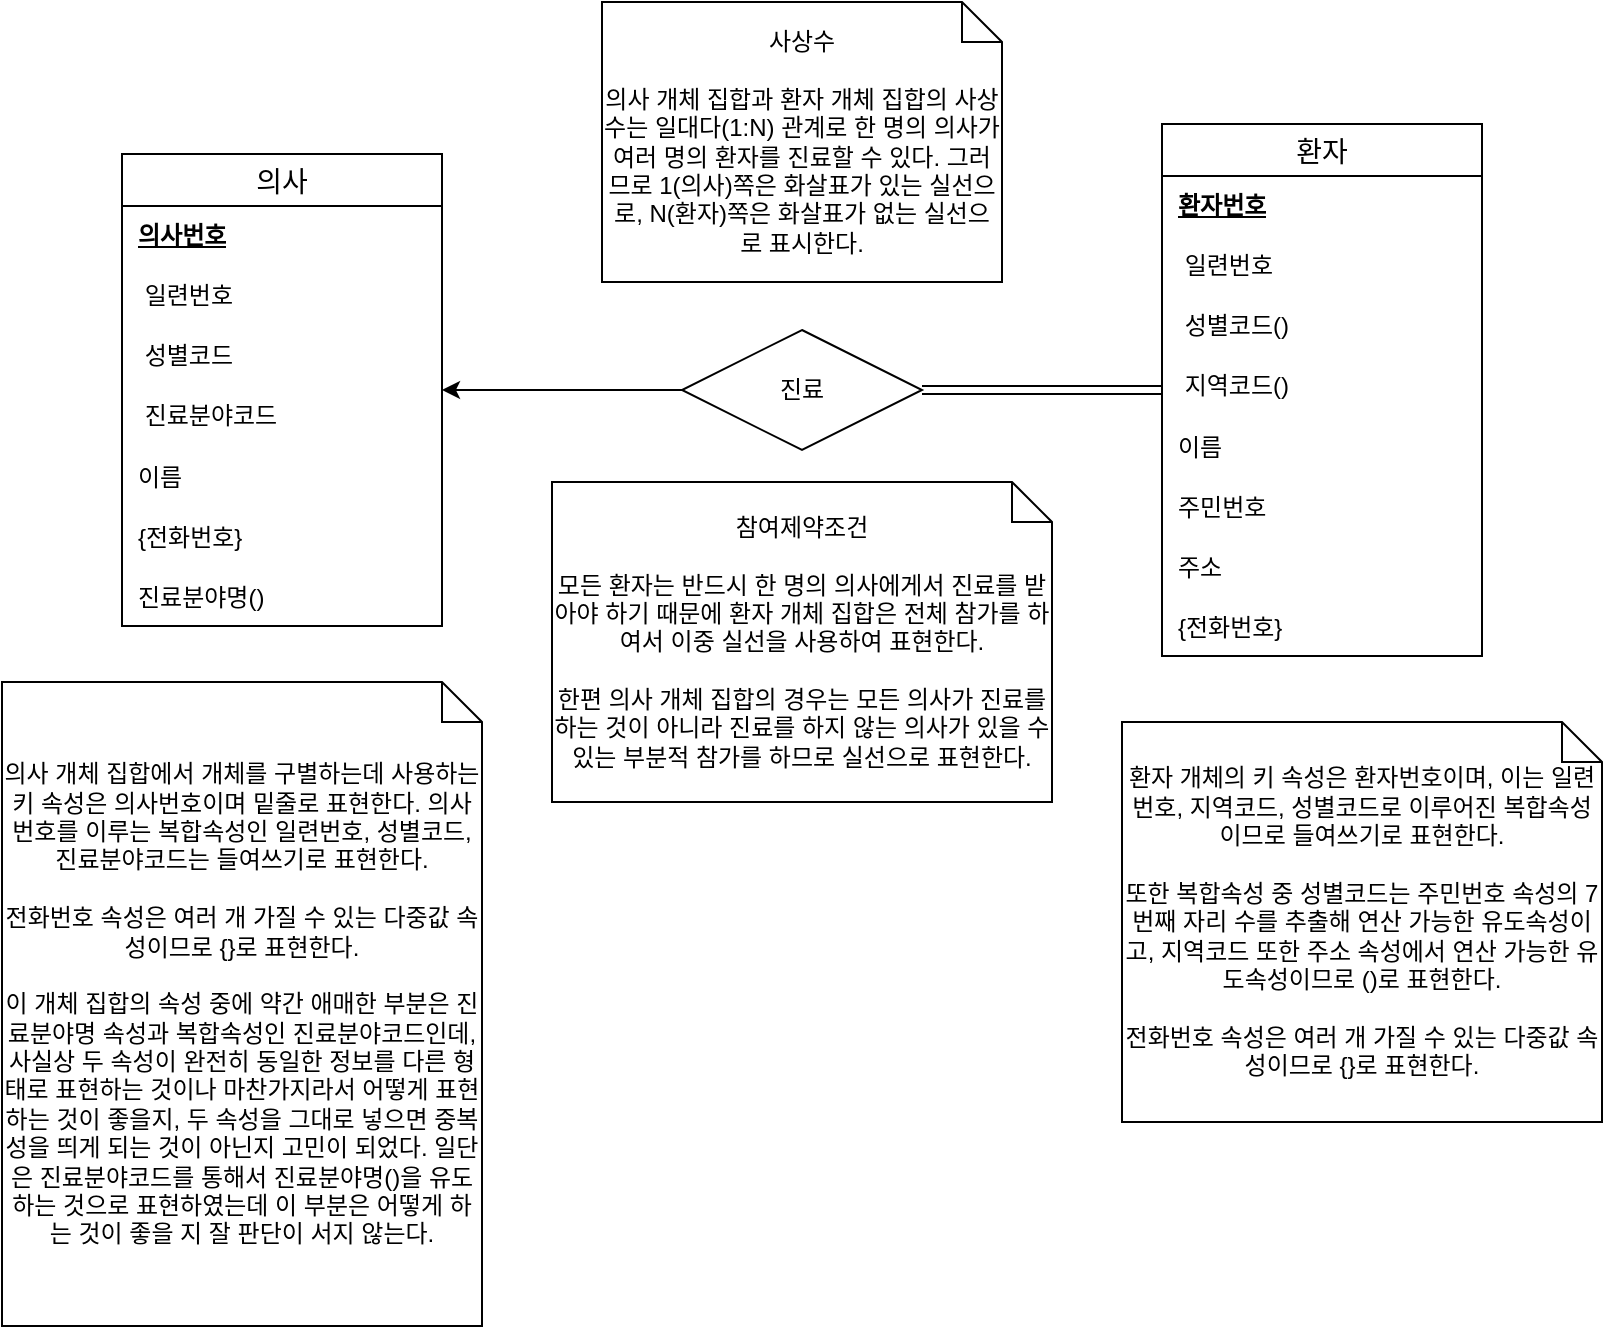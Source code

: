 <mxfile version="21.1.1" type="github">
  <diagram name="Page-1" id="oF7KvoZOpcJt9PM3kyQu">
    <mxGraphModel dx="1031" dy="676" grid="0" gridSize="10" guides="1" tooltips="1" connect="1" arrows="1" fold="1" page="1" pageScale="1" pageWidth="827" pageHeight="1169" math="0" shadow="0">
      <root>
        <mxCell id="0" />
        <mxCell id="1" parent="0" />
        <mxCell id="wM34gtoxZE7unvP0XhS7-49" value="&lt;div&gt;진료&lt;/div&gt;" style="shape=rhombus;perimeter=rhombusPerimeter;whiteSpace=wrap;html=1;align=center;" vertex="1" parent="1">
          <mxGeometry x="360" y="184" width="120" height="60" as="geometry" />
        </mxCell>
        <mxCell id="wM34gtoxZE7unvP0XhS7-50" value="" style="shape=link;html=1;rounded=0;" edge="1" parent="1" source="wM34gtoxZE7unvP0XhS7-54" target="wM34gtoxZE7unvP0XhS7-49">
          <mxGeometry relative="1" as="geometry">
            <mxPoint x="230" y="242.387" as="sourcePoint" />
            <mxPoint x="470" y="213.5" as="targetPoint" />
          </mxGeometry>
        </mxCell>
        <mxCell id="wM34gtoxZE7unvP0XhS7-54" value="환자" style="swimlane;fontStyle=0;childLayout=stackLayout;horizontal=1;startSize=26;horizontalStack=0;resizeParent=1;resizeParentMax=0;resizeLast=0;collapsible=1;marginBottom=0;align=center;fontSize=14;" vertex="1" parent="1">
          <mxGeometry x="600" y="81" width="160" height="266" as="geometry" />
        </mxCell>
        <mxCell id="wM34gtoxZE7unvP0XhS7-58" value="&lt;div&gt;환자번호&lt;/div&gt;" style="shape=partialRectangle;connectable=0;fillColor=none;top=0;left=0;bottom=0;right=0;align=left;spacingLeft=6;fontStyle=5;overflow=hidden;whiteSpace=wrap;html=1;" vertex="1" parent="wM34gtoxZE7unvP0XhS7-54">
          <mxGeometry y="26" width="160" height="30" as="geometry">
            <mxRectangle width="150" height="30" as="alternateBounds" />
          </mxGeometry>
        </mxCell>
        <mxCell id="wM34gtoxZE7unvP0XhS7-61" value="&lt;span style=&quot;white-space: pre;&quot;&gt;	&lt;/span&gt;일련번호" style="shape=partialRectangle;connectable=0;fillColor=none;top=0;left=0;bottom=0;right=0;align=left;spacingLeft=6;overflow=hidden;whiteSpace=wrap;html=1;" vertex="1" parent="wM34gtoxZE7unvP0XhS7-54">
          <mxGeometry y="56" width="160" height="30" as="geometry">
            <mxRectangle width="150" height="30" as="alternateBounds" />
          </mxGeometry>
        </mxCell>
        <mxCell id="wM34gtoxZE7unvP0XhS7-60" value="&lt;span style=&quot;white-space: pre;&quot;&gt;	&lt;/span&gt;성별코드()" style="shape=partialRectangle;connectable=0;fillColor=none;top=0;left=0;bottom=0;right=0;align=left;spacingLeft=6;overflow=hidden;whiteSpace=wrap;html=1;" vertex="1" parent="wM34gtoxZE7unvP0XhS7-54">
          <mxGeometry y="86" width="160" height="30" as="geometry">
            <mxRectangle width="150" height="30" as="alternateBounds" />
          </mxGeometry>
        </mxCell>
        <mxCell id="wM34gtoxZE7unvP0XhS7-59" value="&lt;span style=&quot;white-space: pre;&quot;&gt;	&lt;/span&gt;지역코드()" style="shape=partialRectangle;connectable=0;fillColor=none;top=0;left=0;bottom=0;right=0;align=left;spacingLeft=6;overflow=hidden;whiteSpace=wrap;html=1;" vertex="1" parent="wM34gtoxZE7unvP0XhS7-54">
          <mxGeometry y="116" width="160" height="30" as="geometry">
            <mxRectangle width="150" height="30" as="alternateBounds" />
          </mxGeometry>
        </mxCell>
        <mxCell id="wM34gtoxZE7unvP0XhS7-65" value="이름" style="shape=partialRectangle;connectable=0;fillColor=none;top=0;left=0;bottom=0;right=0;align=left;spacingLeft=6;overflow=hidden;" vertex="1" parent="wM34gtoxZE7unvP0XhS7-54">
          <mxGeometry y="146" width="160" height="30" as="geometry">
            <mxRectangle width="150" height="30" as="alternateBounds" />
          </mxGeometry>
        </mxCell>
        <mxCell id="wM34gtoxZE7unvP0XhS7-64" value="주민번호" style="shape=partialRectangle;connectable=0;fillColor=none;top=0;left=0;bottom=0;right=0;align=left;spacingLeft=6;overflow=hidden;" vertex="1" parent="wM34gtoxZE7unvP0XhS7-54">
          <mxGeometry y="176" width="160" height="30" as="geometry">
            <mxRectangle width="150" height="30" as="alternateBounds" />
          </mxGeometry>
        </mxCell>
        <mxCell id="wM34gtoxZE7unvP0XhS7-63" value="주소" style="shape=partialRectangle;connectable=0;fillColor=none;top=0;left=0;bottom=0;right=0;align=left;spacingLeft=6;overflow=hidden;" vertex="1" parent="wM34gtoxZE7unvP0XhS7-54">
          <mxGeometry y="206" width="160" height="30" as="geometry">
            <mxRectangle width="150" height="30" as="alternateBounds" />
          </mxGeometry>
        </mxCell>
        <mxCell id="wM34gtoxZE7unvP0XhS7-62" value="{전화번호}" style="shape=partialRectangle;connectable=0;fillColor=none;top=0;left=0;bottom=0;right=0;align=left;spacingLeft=6;overflow=hidden;" vertex="1" parent="wM34gtoxZE7unvP0XhS7-54">
          <mxGeometry y="236" width="160" height="30" as="geometry">
            <mxRectangle width="150" height="30" as="alternateBounds" />
          </mxGeometry>
        </mxCell>
        <mxCell id="wM34gtoxZE7unvP0XhS7-77" value="" style="edgeStyle=orthogonalEdgeStyle;rounded=0;orthogonalLoop=1;jettySize=auto;html=1;" edge="1" parent="1" source="wM34gtoxZE7unvP0XhS7-49" target="wM34gtoxZE7unvP0XhS7-66">
          <mxGeometry relative="1" as="geometry">
            <mxPoint x="530" y="329" as="sourcePoint" />
            <Array as="points" />
          </mxGeometry>
        </mxCell>
        <mxCell id="wM34gtoxZE7unvP0XhS7-66" value="의사" style="swimlane;fontStyle=0;childLayout=stackLayout;horizontal=1;startSize=26;horizontalStack=0;resizeParent=1;resizeParentMax=0;resizeLast=0;collapsible=1;marginBottom=0;align=center;fontSize=14;" vertex="1" parent="1">
          <mxGeometry x="80" y="96" width="160" height="236" as="geometry">
            <mxRectangle x="80" y="96" width="70" height="30" as="alternateBounds" />
          </mxGeometry>
        </mxCell>
        <mxCell id="wM34gtoxZE7unvP0XhS7-70" value="의사번호" style="shape=partialRectangle;connectable=0;fillColor=none;top=0;left=0;bottom=0;right=0;align=left;spacingLeft=6;fontStyle=5;overflow=hidden;whiteSpace=wrap;html=1;" vertex="1" parent="wM34gtoxZE7unvP0XhS7-66">
          <mxGeometry y="26" width="160" height="30" as="geometry">
            <mxRectangle width="150" height="30" as="alternateBounds" />
          </mxGeometry>
        </mxCell>
        <mxCell id="wM34gtoxZE7unvP0XhS7-73" value="&lt;span style=&quot;white-space: pre;&quot;&gt;	&lt;/span&gt;일련번호" style="shape=partialRectangle;connectable=0;fillColor=none;top=0;left=0;bottom=0;right=0;align=left;spacingLeft=6;overflow=hidden;whiteSpace=wrap;html=1;" vertex="1" parent="wM34gtoxZE7unvP0XhS7-66">
          <mxGeometry y="56" width="160" height="30" as="geometry">
            <mxRectangle width="150" height="30" as="alternateBounds" />
          </mxGeometry>
        </mxCell>
        <mxCell id="wM34gtoxZE7unvP0XhS7-72" value="&lt;div&gt;&lt;span style=&quot;white-space: pre;&quot;&gt;	&lt;/span&gt;성별코드&lt;/div&gt;" style="shape=partialRectangle;connectable=0;fillColor=none;top=0;left=0;bottom=0;right=0;align=left;spacingLeft=6;overflow=hidden;whiteSpace=wrap;html=1;" vertex="1" parent="wM34gtoxZE7unvP0XhS7-66">
          <mxGeometry y="86" width="160" height="30" as="geometry">
            <mxRectangle width="150" height="30" as="alternateBounds" />
          </mxGeometry>
        </mxCell>
        <mxCell id="wM34gtoxZE7unvP0XhS7-71" value="&lt;span style=&quot;white-space: pre;&quot;&gt;	&lt;/span&gt;진료분야코드" style="shape=partialRectangle;connectable=0;fillColor=none;top=0;left=0;bottom=0;right=0;align=left;spacingLeft=6;overflow=hidden;whiteSpace=wrap;html=1;" vertex="1" parent="wM34gtoxZE7unvP0XhS7-66">
          <mxGeometry y="116" width="160" height="30" as="geometry">
            <mxRectangle width="150" height="30" as="alternateBounds" />
          </mxGeometry>
        </mxCell>
        <mxCell id="wM34gtoxZE7unvP0XhS7-74" value="이름" style="shape=partialRectangle;connectable=0;fillColor=none;top=0;left=0;bottom=0;right=0;align=left;spacingLeft=6;overflow=hidden;" vertex="1" parent="wM34gtoxZE7unvP0XhS7-66">
          <mxGeometry y="146" width="160" height="30" as="geometry">
            <mxRectangle width="150" height="30" as="alternateBounds" />
          </mxGeometry>
        </mxCell>
        <mxCell id="wM34gtoxZE7unvP0XhS7-76" value="{전화번호}" style="shape=partialRectangle;connectable=0;fillColor=none;top=0;left=0;bottom=0;right=0;align=left;spacingLeft=6;overflow=hidden;" vertex="1" parent="wM34gtoxZE7unvP0XhS7-66">
          <mxGeometry y="176" width="160" height="30" as="geometry">
            <mxRectangle width="150" height="30" as="alternateBounds" />
          </mxGeometry>
        </mxCell>
        <mxCell id="wM34gtoxZE7unvP0XhS7-75" value="진료분야명()" style="shape=partialRectangle;connectable=0;fillColor=none;top=0;left=0;bottom=0;right=0;align=left;spacingLeft=6;overflow=hidden;" vertex="1" parent="wM34gtoxZE7unvP0XhS7-66">
          <mxGeometry y="206" width="160" height="30" as="geometry">
            <mxRectangle width="150" height="30" as="alternateBounds" />
          </mxGeometry>
        </mxCell>
        <mxCell id="wM34gtoxZE7unvP0XhS7-78" value="&lt;div&gt;환자 개체의 키 속성은 환자번호이며, 이는 일련번호, 지역코드, 성별코드로 이루어진 복합속성이므로 들여쓰기로 표현한다.&lt;br&gt;&lt;/div&gt;&lt;div&gt;&lt;br&gt;&lt;/div&gt;&lt;div&gt;또한 복합속성 중 성별코드는 주민번호 속성의 7번째 자리 수를 추출해 연산 가능한 유도속성이고, 지역코드 또한 주소 속성에서 연산 가능한 유도속성이므로 ()로 표현한다.&lt;/div&gt;&lt;div&gt;&lt;br&gt;&lt;/div&gt;&lt;div&gt;전화번호 속성은 여러 개 가질 수 있는 다중값 속성이므로 {}로 표현한다.&lt;br&gt;&lt;/div&gt;" style="shape=note;size=20;whiteSpace=wrap;html=1;" vertex="1" parent="1">
          <mxGeometry x="580" y="380" width="240" height="200" as="geometry" />
        </mxCell>
        <mxCell id="wM34gtoxZE7unvP0XhS7-79" value="&lt;div&gt;의사 개체 집합에서 개체를 구별하는데 사용하는 키 속성은 의사번호이며 밑줄로 표현한다. 의사번호를 이루는 복합속성인 일련번호, 성별코드, 진료분야코드는 들여쓰기로 표현한다.&lt;/div&gt;&lt;div&gt;&lt;br&gt;&lt;/div&gt;&lt;div&gt;전화번호 속성은 여러 개 가질 수 있는 다중값 속성이므로 {}로 표현한다. &lt;br&gt;&lt;br&gt;이 개체 집합의 속성 중에 약간 애매한 부분은 진료분야명 속성과 복합속성인 진료분야코드인데, 사실상 두 속성이 완전히 동일한 정보를 다른 형태로 표현하는 것이나 마찬가지라서 어떻게 표현하는 것이 좋을지, 두 속성을 그대로 넣으면 중복성을 띄게 되는 것이 아닌지 고민이 되었다. 일단은 진료분야코드를 통해서 진료분야명()을 유도하는 것으로 표현하였는데 이 부분은 어떻게 하는 것이 좋을 지 잘 판단이 서지 않는다.&lt;br&gt;&lt;/div&gt;" style="shape=note;size=20;whiteSpace=wrap;html=1;" vertex="1" parent="1">
          <mxGeometry x="20" y="360" width="240" height="322" as="geometry" />
        </mxCell>
        <mxCell id="wM34gtoxZE7unvP0XhS7-80" value="&lt;div&gt;사상수&lt;br&gt;&lt;/div&gt;&lt;div&gt;&lt;br&gt;&lt;/div&gt;&lt;div&gt;의사 개체 집합과 환자 개체 집합의 사상수는 일대다(1:N) 관계로 한 명의 의사가 여러 명의 환자를 진료할 수 있다. 그러므로 1(의사)쪽은 화살표가 있는 실선으로, N(환자)쪽은 화살표가 없는 실선으로 표시한다.&lt;br&gt;&lt;/div&gt;" style="shape=note;size=20;whiteSpace=wrap;html=1;" vertex="1" parent="1">
          <mxGeometry x="320" y="20" width="200" height="140" as="geometry" />
        </mxCell>
        <mxCell id="wM34gtoxZE7unvP0XhS7-81" value="참여제약조건&lt;br&gt;&lt;br&gt;&lt;div&gt;모든 환자는 반드시 한 명의 의사에게서 진료를 받아야 하기 때문에 환자 개체 집합은 전체 참가를 하여서 이중 실선을 사용하여 표현한다.&lt;/div&gt;&lt;div&gt;&lt;br&gt;&lt;/div&gt;&lt;div&gt;한편 의사 개체 집합의 경우는 모든 의사가 진료를 하는 것이 아니라 진료를 하지 않는 의사가 있을 수 있는 부분적 참가를 하므로 실선으로 표현한다.&lt;br&gt;&lt;/div&gt;" style="shape=note;size=20;whiteSpace=wrap;html=1;" vertex="1" parent="1">
          <mxGeometry x="295" y="260" width="250" height="160" as="geometry" />
        </mxCell>
      </root>
    </mxGraphModel>
  </diagram>
</mxfile>
